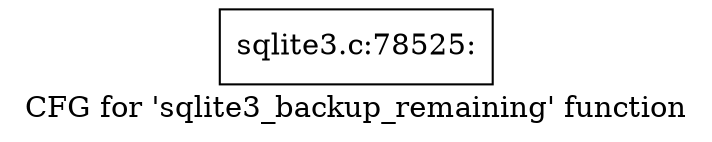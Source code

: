 digraph "CFG for 'sqlite3_backup_remaining' function" {
	label="CFG for 'sqlite3_backup_remaining' function";

	Node0x55c0f543b950 [shape=record,label="{sqlite3.c:78525:}"];
}
